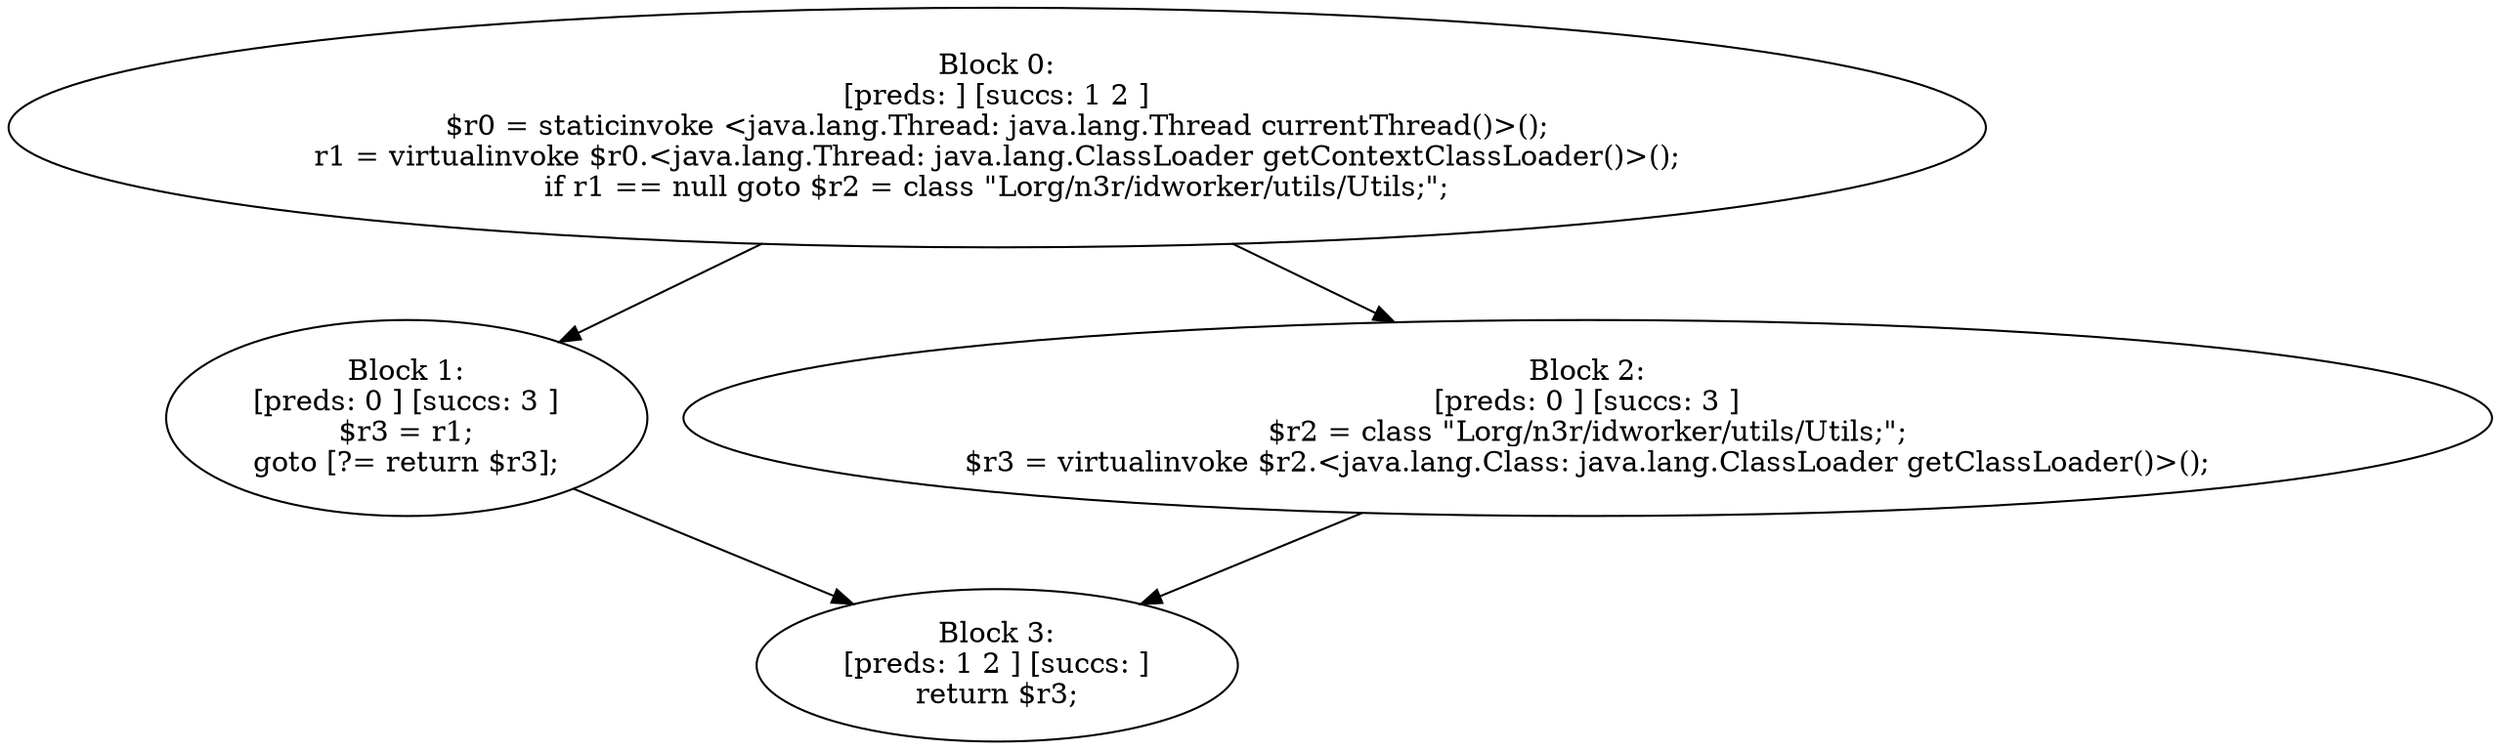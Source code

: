 digraph "unitGraph" {
    "Block 0:
[preds: ] [succs: 1 2 ]
$r0 = staticinvoke <java.lang.Thread: java.lang.Thread currentThread()>();
r1 = virtualinvoke $r0.<java.lang.Thread: java.lang.ClassLoader getContextClassLoader()>();
if r1 == null goto $r2 = class \"Lorg/n3r/idworker/utils/Utils;\";
"
    "Block 1:
[preds: 0 ] [succs: 3 ]
$r3 = r1;
goto [?= return $r3];
"
    "Block 2:
[preds: 0 ] [succs: 3 ]
$r2 = class \"Lorg/n3r/idworker/utils/Utils;\";
$r3 = virtualinvoke $r2.<java.lang.Class: java.lang.ClassLoader getClassLoader()>();
"
    "Block 3:
[preds: 1 2 ] [succs: ]
return $r3;
"
    "Block 0:
[preds: ] [succs: 1 2 ]
$r0 = staticinvoke <java.lang.Thread: java.lang.Thread currentThread()>();
r1 = virtualinvoke $r0.<java.lang.Thread: java.lang.ClassLoader getContextClassLoader()>();
if r1 == null goto $r2 = class \"Lorg/n3r/idworker/utils/Utils;\";
"->"Block 1:
[preds: 0 ] [succs: 3 ]
$r3 = r1;
goto [?= return $r3];
";
    "Block 0:
[preds: ] [succs: 1 2 ]
$r0 = staticinvoke <java.lang.Thread: java.lang.Thread currentThread()>();
r1 = virtualinvoke $r0.<java.lang.Thread: java.lang.ClassLoader getContextClassLoader()>();
if r1 == null goto $r2 = class \"Lorg/n3r/idworker/utils/Utils;\";
"->"Block 2:
[preds: 0 ] [succs: 3 ]
$r2 = class \"Lorg/n3r/idworker/utils/Utils;\";
$r3 = virtualinvoke $r2.<java.lang.Class: java.lang.ClassLoader getClassLoader()>();
";
    "Block 1:
[preds: 0 ] [succs: 3 ]
$r3 = r1;
goto [?= return $r3];
"->"Block 3:
[preds: 1 2 ] [succs: ]
return $r3;
";
    "Block 2:
[preds: 0 ] [succs: 3 ]
$r2 = class \"Lorg/n3r/idworker/utils/Utils;\";
$r3 = virtualinvoke $r2.<java.lang.Class: java.lang.ClassLoader getClassLoader()>();
"->"Block 3:
[preds: 1 2 ] [succs: ]
return $r3;
";
}
